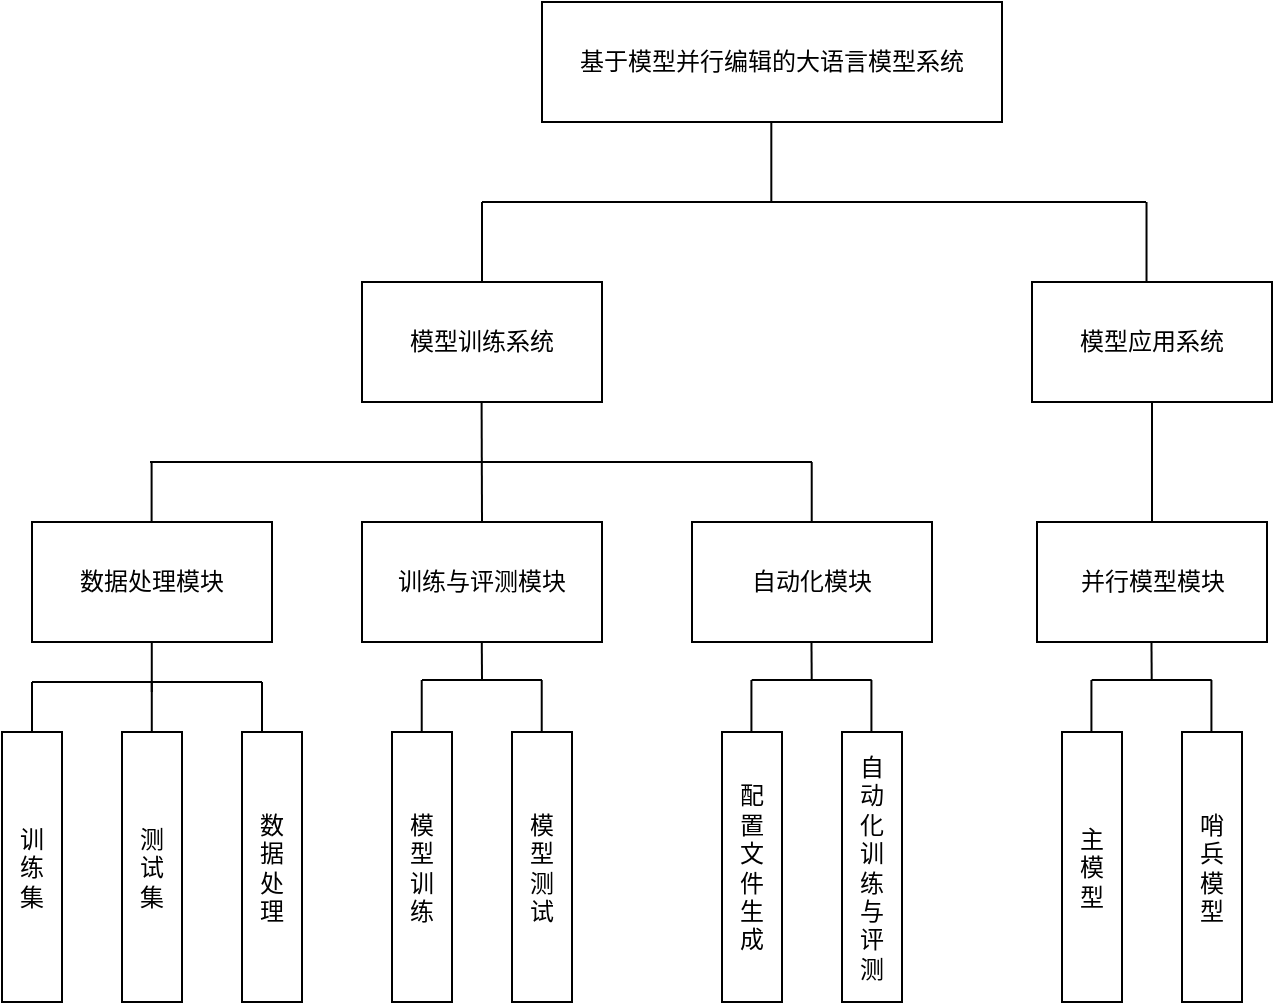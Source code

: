 <mxfile version="27.0.9">
  <diagram name="第 1 页" id="zHgMYF8rfY-c1md7bBGS">
    <mxGraphModel dx="915" dy="652" grid="1" gridSize="10" guides="1" tooltips="1" connect="1" arrows="1" fold="1" page="1" pageScale="1" pageWidth="827" pageHeight="1169" math="0" shadow="0">
      <root>
        <mxCell id="0" />
        <mxCell id="1" parent="0" />
        <mxCell id="3gMsG_vnIVLzhyqSPz0f-73" value="" style="group" vertex="1" connectable="0" parent="1">
          <mxGeometry x="90" y="220" width="635" height="500" as="geometry" />
        </mxCell>
        <mxCell id="PLIH09JZNJRa1B-eEbgW-1" value="基于模型并行编辑的大语言模型系统" style="rounded=0;whiteSpace=wrap;html=1;" parent="3gMsG_vnIVLzhyqSPz0f-73" vertex="1">
          <mxGeometry x="270" width="230" height="60" as="geometry" />
        </mxCell>
        <mxCell id="3gMsG_vnIVLzhyqSPz0f-1" value="并行模型模块" style="rounded=0;whiteSpace=wrap;html=1;" vertex="1" parent="3gMsG_vnIVLzhyqSPz0f-73">
          <mxGeometry x="517.5" y="260" width="115" height="60" as="geometry" />
        </mxCell>
        <mxCell id="3gMsG_vnIVLzhyqSPz0f-2" value="数据处理模块" style="rounded=0;whiteSpace=wrap;html=1;" vertex="1" parent="3gMsG_vnIVLzhyqSPz0f-73">
          <mxGeometry x="15" y="260" width="120" height="60" as="geometry" />
        </mxCell>
        <mxCell id="3gMsG_vnIVLzhyqSPz0f-3" value="自动化模块" style="rounded=0;whiteSpace=wrap;html=1;" vertex="1" parent="3gMsG_vnIVLzhyqSPz0f-73">
          <mxGeometry x="345" y="260" width="120" height="60" as="geometry" />
        </mxCell>
        <mxCell id="3gMsG_vnIVLzhyqSPz0f-8" value="训练与评测模块" style="rounded=0;whiteSpace=wrap;html=1;" vertex="1" parent="3gMsG_vnIVLzhyqSPz0f-73">
          <mxGeometry x="180" y="260" width="120" height="60" as="geometry" />
        </mxCell>
        <mxCell id="3gMsG_vnIVLzhyqSPz0f-14" value="训&lt;div&gt;练&lt;/div&gt;&lt;div&gt;集&lt;/div&gt;" style="rounded=0;whiteSpace=wrap;html=1;" vertex="1" parent="3gMsG_vnIVLzhyqSPz0f-73">
          <mxGeometry y="365" width="30" height="135" as="geometry" />
        </mxCell>
        <mxCell id="3gMsG_vnIVLzhyqSPz0f-15" value="测&lt;div&gt;试&lt;/div&gt;&lt;div&gt;集&lt;/div&gt;" style="rounded=0;whiteSpace=wrap;html=1;" vertex="1" parent="3gMsG_vnIVLzhyqSPz0f-73">
          <mxGeometry x="60" y="365" width="30" height="135" as="geometry" />
        </mxCell>
        <mxCell id="3gMsG_vnIVLzhyqSPz0f-17" value="数&lt;div&gt;据&lt;/div&gt;&lt;div&gt;处&lt;/div&gt;&lt;div&gt;理&lt;/div&gt;" style="rounded=0;whiteSpace=wrap;html=1;" vertex="1" parent="3gMsG_vnIVLzhyqSPz0f-73">
          <mxGeometry x="120" y="365" width="30" height="135" as="geometry" />
        </mxCell>
        <mxCell id="3gMsG_vnIVLzhyqSPz0f-22" value="模&lt;div&gt;型&lt;/div&gt;&lt;div&gt;训&lt;/div&gt;&lt;div&gt;练&lt;/div&gt;" style="rounded=0;whiteSpace=wrap;html=1;" vertex="1" parent="3gMsG_vnIVLzhyqSPz0f-73">
          <mxGeometry x="195" y="365" width="30" height="135" as="geometry" />
        </mxCell>
        <mxCell id="3gMsG_vnIVLzhyqSPz0f-23" value="模&lt;div&gt;型&lt;/div&gt;&lt;div&gt;测&lt;/div&gt;&lt;div&gt;试&lt;/div&gt;" style="rounded=0;whiteSpace=wrap;html=1;" vertex="1" parent="3gMsG_vnIVLzhyqSPz0f-73">
          <mxGeometry x="255" y="365" width="30" height="135" as="geometry" />
        </mxCell>
        <mxCell id="3gMsG_vnIVLzhyqSPz0f-24" value="配&lt;div&gt;置&lt;/div&gt;&lt;div&gt;文&lt;/div&gt;&lt;div&gt;件&lt;/div&gt;&lt;div&gt;生&lt;/div&gt;&lt;div&gt;成&lt;/div&gt;" style="rounded=0;whiteSpace=wrap;html=1;" vertex="1" parent="3gMsG_vnIVLzhyqSPz0f-73">
          <mxGeometry x="360" y="365" width="30" height="135" as="geometry" />
        </mxCell>
        <mxCell id="3gMsG_vnIVLzhyqSPz0f-25" value="自&lt;div&gt;动&lt;/div&gt;&lt;div&gt;化&lt;/div&gt;&lt;div&gt;训&lt;/div&gt;&lt;div&gt;练&lt;/div&gt;&lt;div&gt;与&lt;/div&gt;&lt;div&gt;评&lt;/div&gt;&lt;div&gt;测&lt;/div&gt;" style="rounded=0;whiteSpace=wrap;html=1;" vertex="1" parent="3gMsG_vnIVLzhyqSPz0f-73">
          <mxGeometry x="420" y="365" width="30" height="135" as="geometry" />
        </mxCell>
        <mxCell id="3gMsG_vnIVLzhyqSPz0f-26" value="主&lt;div&gt;模&lt;/div&gt;&lt;div&gt;型&lt;/div&gt;" style="rounded=0;whiteSpace=wrap;html=1;" vertex="1" parent="3gMsG_vnIVLzhyqSPz0f-73">
          <mxGeometry x="530" y="365" width="30" height="135" as="geometry" />
        </mxCell>
        <mxCell id="3gMsG_vnIVLzhyqSPz0f-27" value="哨&lt;div&gt;兵&lt;br&gt;&lt;div&gt;模&lt;/div&gt;&lt;div&gt;型&lt;/div&gt;&lt;/div&gt;" style="rounded=0;whiteSpace=wrap;html=1;" vertex="1" parent="3gMsG_vnIVLzhyqSPz0f-73">
          <mxGeometry x="590" y="365" width="30" height="135" as="geometry" />
        </mxCell>
        <mxCell id="3gMsG_vnIVLzhyqSPz0f-28" value="模型训练系统" style="rounded=0;whiteSpace=wrap;html=1;" vertex="1" parent="3gMsG_vnIVLzhyqSPz0f-73">
          <mxGeometry x="180" y="140" width="120" height="60" as="geometry" />
        </mxCell>
        <mxCell id="3gMsG_vnIVLzhyqSPz0f-30" value="模型应用系统" style="rounded=0;whiteSpace=wrap;html=1;" vertex="1" parent="3gMsG_vnIVLzhyqSPz0f-73">
          <mxGeometry x="515" y="140" width="120" height="60" as="geometry" />
        </mxCell>
        <mxCell id="3gMsG_vnIVLzhyqSPz0f-44" value="" style="endArrow=none;html=1;rounded=0;" edge="1" parent="3gMsG_vnIVLzhyqSPz0f-73">
          <mxGeometry width="50" height="50" relative="1" as="geometry">
            <mxPoint x="240" y="100" as="sourcePoint" />
            <mxPoint x="572" y="100" as="targetPoint" />
          </mxGeometry>
        </mxCell>
        <mxCell id="3gMsG_vnIVLzhyqSPz0f-45" value="" style="endArrow=none;html=1;rounded=0;exitX=0.5;exitY=0;exitDx=0;exitDy=0;" edge="1" parent="3gMsG_vnIVLzhyqSPz0f-73" source="3gMsG_vnIVLzhyqSPz0f-28">
          <mxGeometry width="50" height="50" relative="1" as="geometry">
            <mxPoint x="238.08" y="160" as="sourcePoint" />
            <mxPoint x="240" y="100" as="targetPoint" />
          </mxGeometry>
        </mxCell>
        <mxCell id="3gMsG_vnIVLzhyqSPz0f-46" value="" style="endArrow=none;html=1;rounded=0;exitX=0.5;exitY=0;exitDx=0;exitDy=0;" edge="1" parent="3gMsG_vnIVLzhyqSPz0f-73">
          <mxGeometry width="50" height="50" relative="1" as="geometry">
            <mxPoint x="572.26" y="140" as="sourcePoint" />
            <mxPoint x="572.26" y="100" as="targetPoint" />
          </mxGeometry>
        </mxCell>
        <mxCell id="3gMsG_vnIVLzhyqSPz0f-48" value="" style="endArrow=none;html=1;rounded=0;exitX=0.5;exitY=0;exitDx=0;exitDy=0;" edge="1" parent="3gMsG_vnIVLzhyqSPz0f-73">
          <mxGeometry width="50" height="50" relative="1" as="geometry">
            <mxPoint x="384.66" y="100" as="sourcePoint" />
            <mxPoint x="384.66" y="60" as="targetPoint" />
          </mxGeometry>
        </mxCell>
        <mxCell id="3gMsG_vnIVLzhyqSPz0f-49" value="" style="endArrow=none;html=1;rounded=0;" edge="1" parent="3gMsG_vnIVLzhyqSPz0f-73">
          <mxGeometry width="50" height="50" relative="1" as="geometry">
            <mxPoint x="74" y="230" as="sourcePoint" />
            <mxPoint x="405" y="230" as="targetPoint" />
          </mxGeometry>
        </mxCell>
        <mxCell id="3gMsG_vnIVLzhyqSPz0f-50" value="" style="endArrow=none;html=1;rounded=0;exitX=0.5;exitY=0;exitDx=0;exitDy=0;" edge="1" parent="3gMsG_vnIVLzhyqSPz0f-73" source="3gMsG_vnIVLzhyqSPz0f-8">
          <mxGeometry width="50" height="50" relative="1" as="geometry">
            <mxPoint x="239.8" y="240" as="sourcePoint" />
            <mxPoint x="239.8" y="200" as="targetPoint" />
          </mxGeometry>
        </mxCell>
        <mxCell id="3gMsG_vnIVLzhyqSPz0f-51" value="" style="endArrow=none;html=1;rounded=0;exitX=0.5;exitY=0;exitDx=0;exitDy=0;" edge="1" parent="3gMsG_vnIVLzhyqSPz0f-73">
          <mxGeometry width="50" height="50" relative="1" as="geometry">
            <mxPoint x="404.86" y="260" as="sourcePoint" />
            <mxPoint x="404.86" y="230" as="targetPoint" />
          </mxGeometry>
        </mxCell>
        <mxCell id="3gMsG_vnIVLzhyqSPz0f-52" value="" style="endArrow=none;html=1;rounded=0;exitX=0.5;exitY=0;exitDx=0;exitDy=0;" edge="1" parent="3gMsG_vnIVLzhyqSPz0f-73">
          <mxGeometry width="50" height="50" relative="1" as="geometry">
            <mxPoint x="74.8" y="260" as="sourcePoint" />
            <mxPoint x="74.8" y="230" as="targetPoint" />
          </mxGeometry>
        </mxCell>
        <mxCell id="3gMsG_vnIVLzhyqSPz0f-53" value="" style="endArrow=none;html=1;rounded=0;exitX=0.5;exitY=0;exitDx=0;exitDy=0;entryX=0.5;entryY=1;entryDx=0;entryDy=0;" edge="1" parent="3gMsG_vnIVLzhyqSPz0f-73" source="3gMsG_vnIVLzhyqSPz0f-1" target="3gMsG_vnIVLzhyqSPz0f-30">
          <mxGeometry width="50" height="50" relative="1" as="geometry">
            <mxPoint x="572.21" y="260" as="sourcePoint" />
            <mxPoint x="572.21" y="220" as="targetPoint" />
          </mxGeometry>
        </mxCell>
        <mxCell id="3gMsG_vnIVLzhyqSPz0f-55" value="" style="endArrow=none;html=1;rounded=0;" edge="1" parent="3gMsG_vnIVLzhyqSPz0f-73">
          <mxGeometry width="50" height="50" relative="1" as="geometry">
            <mxPoint x="15" y="340" as="sourcePoint" />
            <mxPoint x="130" y="340" as="targetPoint" />
          </mxGeometry>
        </mxCell>
        <mxCell id="3gMsG_vnIVLzhyqSPz0f-56" value="" style="endArrow=none;html=1;rounded=0;exitX=0.5;exitY=0;exitDx=0;exitDy=0;" edge="1" parent="3gMsG_vnIVLzhyqSPz0f-73">
          <mxGeometry width="50" height="50" relative="1" as="geometry">
            <mxPoint x="15" y="365" as="sourcePoint" />
            <mxPoint x="15" y="340" as="targetPoint" />
          </mxGeometry>
        </mxCell>
        <mxCell id="3gMsG_vnIVLzhyqSPz0f-57" value="" style="endArrow=none;html=1;rounded=0;exitX=0.5;exitY=0;exitDx=0;exitDy=0;" edge="1" parent="3gMsG_vnIVLzhyqSPz0f-73">
          <mxGeometry width="50" height="50" relative="1" as="geometry">
            <mxPoint x="74.89" y="365" as="sourcePoint" />
            <mxPoint x="74.89" y="340" as="targetPoint" />
          </mxGeometry>
        </mxCell>
        <mxCell id="3gMsG_vnIVLzhyqSPz0f-58" value="" style="endArrow=none;html=1;rounded=0;exitX=0.5;exitY=0;exitDx=0;exitDy=0;" edge="1" parent="3gMsG_vnIVLzhyqSPz0f-73">
          <mxGeometry width="50" height="50" relative="1" as="geometry">
            <mxPoint x="130" y="365" as="sourcePoint" />
            <mxPoint x="130" y="340" as="targetPoint" />
          </mxGeometry>
        </mxCell>
        <mxCell id="3gMsG_vnIVLzhyqSPz0f-59" value="" style="endArrow=none;html=1;rounded=0;exitX=0.5;exitY=0;exitDx=0;exitDy=0;" edge="1" parent="3gMsG_vnIVLzhyqSPz0f-73">
          <mxGeometry width="50" height="50" relative="1" as="geometry">
            <mxPoint x="74.89" y="345" as="sourcePoint" />
            <mxPoint x="74.89" y="320" as="targetPoint" />
          </mxGeometry>
        </mxCell>
        <mxCell id="3gMsG_vnIVLzhyqSPz0f-60" value="" style="endArrow=none;html=1;rounded=0;" edge="1" parent="3gMsG_vnIVLzhyqSPz0f-73">
          <mxGeometry width="50" height="50" relative="1" as="geometry">
            <mxPoint x="210" y="339" as="sourcePoint" />
            <mxPoint x="270" y="339" as="targetPoint" />
          </mxGeometry>
        </mxCell>
        <mxCell id="3gMsG_vnIVLzhyqSPz0f-61" value="" style="endArrow=none;html=1;rounded=0;exitX=0.5;exitY=0;exitDx=0;exitDy=0;" edge="1" parent="3gMsG_vnIVLzhyqSPz0f-73">
          <mxGeometry width="50" height="50" relative="1" as="geometry">
            <mxPoint x="209.86" y="365" as="sourcePoint" />
            <mxPoint x="209.86" y="339" as="targetPoint" />
          </mxGeometry>
        </mxCell>
        <mxCell id="3gMsG_vnIVLzhyqSPz0f-63" value="" style="endArrow=none;html=1;rounded=0;exitX=0.5;exitY=0;exitDx=0;exitDy=0;" edge="1" parent="3gMsG_vnIVLzhyqSPz0f-73">
          <mxGeometry width="50" height="50" relative="1" as="geometry">
            <mxPoint x="269.86" y="365" as="sourcePoint" />
            <mxPoint x="269.86" y="339" as="targetPoint" />
          </mxGeometry>
        </mxCell>
        <mxCell id="3gMsG_vnIVLzhyqSPz0f-64" value="" style="endArrow=none;html=1;rounded=0;" edge="1" parent="3gMsG_vnIVLzhyqSPz0f-73">
          <mxGeometry width="50" height="50" relative="1" as="geometry">
            <mxPoint x="240" y="339" as="sourcePoint" />
            <mxPoint x="239.89" y="320" as="targetPoint" />
          </mxGeometry>
        </mxCell>
        <mxCell id="3gMsG_vnIVLzhyqSPz0f-65" value="" style="endArrow=none;html=1;rounded=0;" edge="1" parent="3gMsG_vnIVLzhyqSPz0f-73">
          <mxGeometry width="50" height="50" relative="1" as="geometry">
            <mxPoint x="374.85" y="339" as="sourcePoint" />
            <mxPoint x="434.85" y="339" as="targetPoint" />
          </mxGeometry>
        </mxCell>
        <mxCell id="3gMsG_vnIVLzhyqSPz0f-66" value="" style="endArrow=none;html=1;rounded=0;exitX=0.5;exitY=0;exitDx=0;exitDy=0;" edge="1" parent="3gMsG_vnIVLzhyqSPz0f-73">
          <mxGeometry width="50" height="50" relative="1" as="geometry">
            <mxPoint x="374.71" y="365" as="sourcePoint" />
            <mxPoint x="374.71" y="339" as="targetPoint" />
          </mxGeometry>
        </mxCell>
        <mxCell id="3gMsG_vnIVLzhyqSPz0f-67" value="" style="endArrow=none;html=1;rounded=0;exitX=0.5;exitY=0;exitDx=0;exitDy=0;" edge="1" parent="3gMsG_vnIVLzhyqSPz0f-73">
          <mxGeometry width="50" height="50" relative="1" as="geometry">
            <mxPoint x="434.71" y="365" as="sourcePoint" />
            <mxPoint x="434.71" y="339" as="targetPoint" />
          </mxGeometry>
        </mxCell>
        <mxCell id="3gMsG_vnIVLzhyqSPz0f-68" value="" style="endArrow=none;html=1;rounded=0;" edge="1" parent="3gMsG_vnIVLzhyqSPz0f-73">
          <mxGeometry width="50" height="50" relative="1" as="geometry">
            <mxPoint x="404.85" y="339" as="sourcePoint" />
            <mxPoint x="404.74" y="320" as="targetPoint" />
          </mxGeometry>
        </mxCell>
        <mxCell id="3gMsG_vnIVLzhyqSPz0f-69" value="" style="endArrow=none;html=1;rounded=0;" edge="1" parent="3gMsG_vnIVLzhyqSPz0f-73">
          <mxGeometry width="50" height="50" relative="1" as="geometry">
            <mxPoint x="544.85" y="339" as="sourcePoint" />
            <mxPoint x="604.85" y="339" as="targetPoint" />
          </mxGeometry>
        </mxCell>
        <mxCell id="3gMsG_vnIVLzhyqSPz0f-70" value="" style="endArrow=none;html=1;rounded=0;exitX=0.5;exitY=0;exitDx=0;exitDy=0;" edge="1" parent="3gMsG_vnIVLzhyqSPz0f-73">
          <mxGeometry width="50" height="50" relative="1" as="geometry">
            <mxPoint x="544.71" y="365" as="sourcePoint" />
            <mxPoint x="544.71" y="339" as="targetPoint" />
          </mxGeometry>
        </mxCell>
        <mxCell id="3gMsG_vnIVLzhyqSPz0f-71" value="" style="endArrow=none;html=1;rounded=0;exitX=0.5;exitY=0;exitDx=0;exitDy=0;" edge="1" parent="3gMsG_vnIVLzhyqSPz0f-73">
          <mxGeometry width="50" height="50" relative="1" as="geometry">
            <mxPoint x="604.71" y="365" as="sourcePoint" />
            <mxPoint x="604.71" y="339" as="targetPoint" />
          </mxGeometry>
        </mxCell>
        <mxCell id="3gMsG_vnIVLzhyqSPz0f-72" value="" style="endArrow=none;html=1;rounded=0;" edge="1" parent="3gMsG_vnIVLzhyqSPz0f-73">
          <mxGeometry width="50" height="50" relative="1" as="geometry">
            <mxPoint x="574.85" y="339" as="sourcePoint" />
            <mxPoint x="574.74" y="320" as="targetPoint" />
          </mxGeometry>
        </mxCell>
      </root>
    </mxGraphModel>
  </diagram>
</mxfile>
